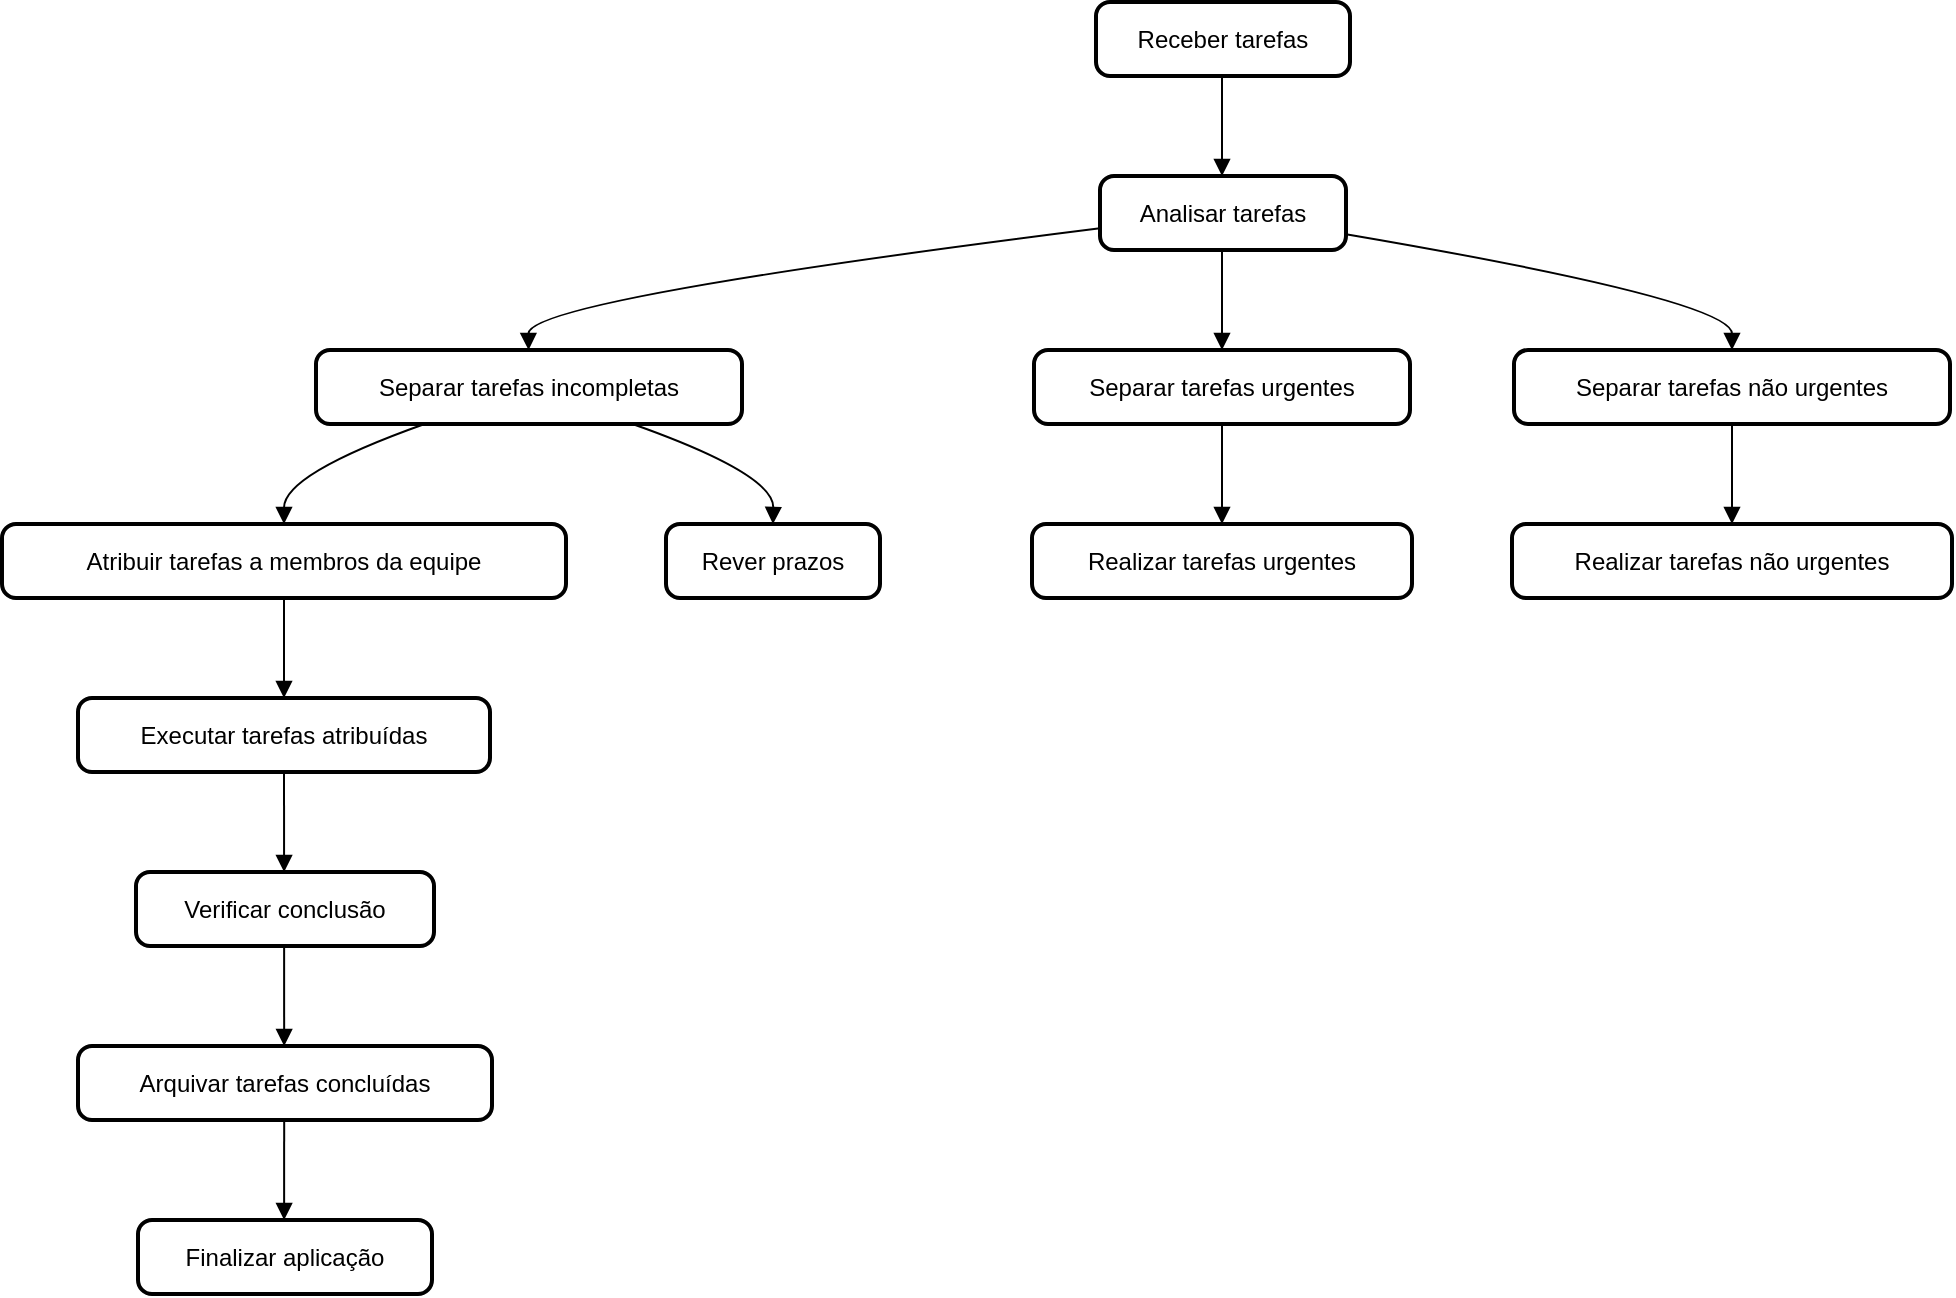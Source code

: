 <mxfile version="21.8.2" type="github">
  <diagram name="Página-1" id="aFt2m-FcKVr9t_Sr_unZ">
    <mxGraphModel>
      <root>
        <mxCell id="0" />
        <mxCell id="1" parent="0" />
        <mxCell id="2" value="Receber tarefas" style="rounded=1;absoluteArcSize=1;arcSize=14;whiteSpace=wrap;strokeWidth=2;" vertex="1" parent="1">
          <mxGeometry x="547" width="127" height="37" as="geometry" />
        </mxCell>
        <mxCell id="3" value="Analisar tarefas" style="rounded=1;absoluteArcSize=1;arcSize=14;whiteSpace=wrap;strokeWidth=2;" vertex="1" parent="1">
          <mxGeometry x="549" y="87" width="123" height="37" as="geometry" />
        </mxCell>
        <mxCell id="4" value="Separar tarefas urgentes" style="rounded=1;absoluteArcSize=1;arcSize=14;whiteSpace=wrap;strokeWidth=2;" vertex="1" parent="1">
          <mxGeometry x="516" y="174" width="188" height="37" as="geometry" />
        </mxCell>
        <mxCell id="5" value="Separar tarefas não urgentes" style="rounded=1;absoluteArcSize=1;arcSize=14;whiteSpace=wrap;strokeWidth=2;" vertex="1" parent="1">
          <mxGeometry x="756" y="174" width="218" height="37" as="geometry" />
        </mxCell>
        <mxCell id="6" value="Separar tarefas incompletas" style="rounded=1;absoluteArcSize=1;arcSize=14;whiteSpace=wrap;strokeWidth=2;" vertex="1" parent="1">
          <mxGeometry x="157" y="174" width="213" height="37" as="geometry" />
        </mxCell>
        <mxCell id="7" value="Atribuir tarefas a membros da equipe" style="rounded=1;absoluteArcSize=1;arcSize=14;whiteSpace=wrap;strokeWidth=2;" vertex="1" parent="1">
          <mxGeometry y="261" width="282" height="37" as="geometry" />
        </mxCell>
        <mxCell id="8" value="Rever prazos" style="rounded=1;absoluteArcSize=1;arcSize=14;whiteSpace=wrap;strokeWidth=2;" vertex="1" parent="1">
          <mxGeometry x="332" y="261" width="107" height="37" as="geometry" />
        </mxCell>
        <mxCell id="9" value="Realizar tarefas urgentes" style="rounded=1;absoluteArcSize=1;arcSize=14;whiteSpace=wrap;strokeWidth=2;" vertex="1" parent="1">
          <mxGeometry x="515" y="261" width="190" height="37" as="geometry" />
        </mxCell>
        <mxCell id="10" value="Realizar tarefas não urgentes" style="rounded=1;absoluteArcSize=1;arcSize=14;whiteSpace=wrap;strokeWidth=2;" vertex="1" parent="1">
          <mxGeometry x="755" y="261" width="220" height="37" as="geometry" />
        </mxCell>
        <mxCell id="11" value="Executar tarefas atribuídas" style="rounded=1;absoluteArcSize=1;arcSize=14;whiteSpace=wrap;strokeWidth=2;" vertex="1" parent="1">
          <mxGeometry x="38" y="348" width="206" height="37" as="geometry" />
        </mxCell>
        <mxCell id="12" value="Verificar conclusão" style="rounded=1;absoluteArcSize=1;arcSize=14;whiteSpace=wrap;strokeWidth=2;" vertex="1" parent="1">
          <mxGeometry x="67" y="435" width="149" height="37" as="geometry" />
        </mxCell>
        <mxCell id="13" value="Arquivar tarefas concluídas" style="rounded=1;absoluteArcSize=1;arcSize=14;whiteSpace=wrap;strokeWidth=2;" vertex="1" parent="1">
          <mxGeometry x="38" y="522" width="207" height="37" as="geometry" />
        </mxCell>
        <mxCell id="14" value="Finalizar aplicação" style="rounded=1;absoluteArcSize=1;arcSize=14;whiteSpace=wrap;strokeWidth=2;" vertex="1" parent="1">
          <mxGeometry x="68" y="609" width="147" height="37" as="geometry" />
        </mxCell>
        <mxCell id="15" value="" style="curved=1;startArrow=none;endArrow=block;exitX=0.496;exitY=1;entryX=0.496;entryY=0;" edge="1" parent="1" source="2" target="3">
          <mxGeometry relative="1" as="geometry">
            <Array as="points" />
          </mxGeometry>
        </mxCell>
        <mxCell id="16" value="" style="curved=1;startArrow=none;endArrow=block;exitX=0.496;exitY=1;entryX=0.5;entryY=0;" edge="1" parent="1" source="3" target="4">
          <mxGeometry relative="1" as="geometry">
            <Array as="points" />
          </mxGeometry>
        </mxCell>
        <mxCell id="17" value="" style="curved=1;startArrow=none;endArrow=block;exitX=0.996;exitY=0.784;entryX=0.5;entryY=0;" edge="1" parent="1" source="3" target="5">
          <mxGeometry relative="1" as="geometry">
            <Array as="points">
              <mxPoint x="865" y="149" />
            </Array>
          </mxGeometry>
        </mxCell>
        <mxCell id="18" value="" style="curved=1;startArrow=none;endArrow=block;exitX=-0.004;exitY=0.709;entryX=0.499;entryY=0;" edge="1" parent="1" source="3" target="6">
          <mxGeometry relative="1" as="geometry">
            <Array as="points">
              <mxPoint x="263" y="149" />
            </Array>
          </mxGeometry>
        </mxCell>
        <mxCell id="19" value="" style="curved=1;startArrow=none;endArrow=block;exitX=0.255;exitY=1;entryX=0.5;entryY=0;" edge="1" parent="1" source="6" target="7">
          <mxGeometry relative="1" as="geometry">
            <Array as="points">
              <mxPoint x="141" y="236" />
            </Array>
          </mxGeometry>
        </mxCell>
        <mxCell id="20" value="" style="curved=1;startArrow=none;endArrow=block;exitX=0.743;exitY=1;entryX=0.5;entryY=0;" edge="1" parent="1" source="6" target="8">
          <mxGeometry relative="1" as="geometry">
            <Array as="points">
              <mxPoint x="386" y="236" />
            </Array>
          </mxGeometry>
        </mxCell>
        <mxCell id="21" value="" style="curved=1;startArrow=none;endArrow=block;exitX=0.5;exitY=1;entryX=0.5;entryY=0;" edge="1" parent="1" source="4" target="9">
          <mxGeometry relative="1" as="geometry">
            <Array as="points" />
          </mxGeometry>
        </mxCell>
        <mxCell id="22" value="" style="curved=1;startArrow=none;endArrow=block;exitX=0.5;exitY=1;entryX=0.5;entryY=0;" edge="1" parent="1" source="5" target="10">
          <mxGeometry relative="1" as="geometry">
            <Array as="points" />
          </mxGeometry>
        </mxCell>
        <mxCell id="23" value="" style="curved=1;startArrow=none;endArrow=block;exitX=0.5;exitY=1;entryX=0.5;entryY=0;" edge="1" parent="1" source="7" target="11">
          <mxGeometry relative="1" as="geometry">
            <Array as="points" />
          </mxGeometry>
        </mxCell>
        <mxCell id="24" value="" style="curved=1;startArrow=none;endArrow=block;exitX=0.5;exitY=1;entryX=0.497;entryY=0;" edge="1" parent="1" source="11" target="12">
          <mxGeometry relative="1" as="geometry">
            <Array as="points" />
          </mxGeometry>
        </mxCell>
        <mxCell id="25" value="" style="curved=1;startArrow=none;endArrow=block;exitX=0.497;exitY=1;entryX=0.498;entryY=0;" edge="1" parent="1" source="12" target="13">
          <mxGeometry relative="1" as="geometry">
            <Array as="points" />
          </mxGeometry>
        </mxCell>
        <mxCell id="26" value="" style="curved=1;startArrow=none;endArrow=block;exitX=0.498;exitY=1;entryX=0.497;entryY=0;" edge="1" parent="1" source="13" target="14">
          <mxGeometry relative="1" as="geometry">
            <Array as="points" />
          </mxGeometry>
        </mxCell>
      </root>
    </mxGraphModel>
  </diagram>
</mxfile>
